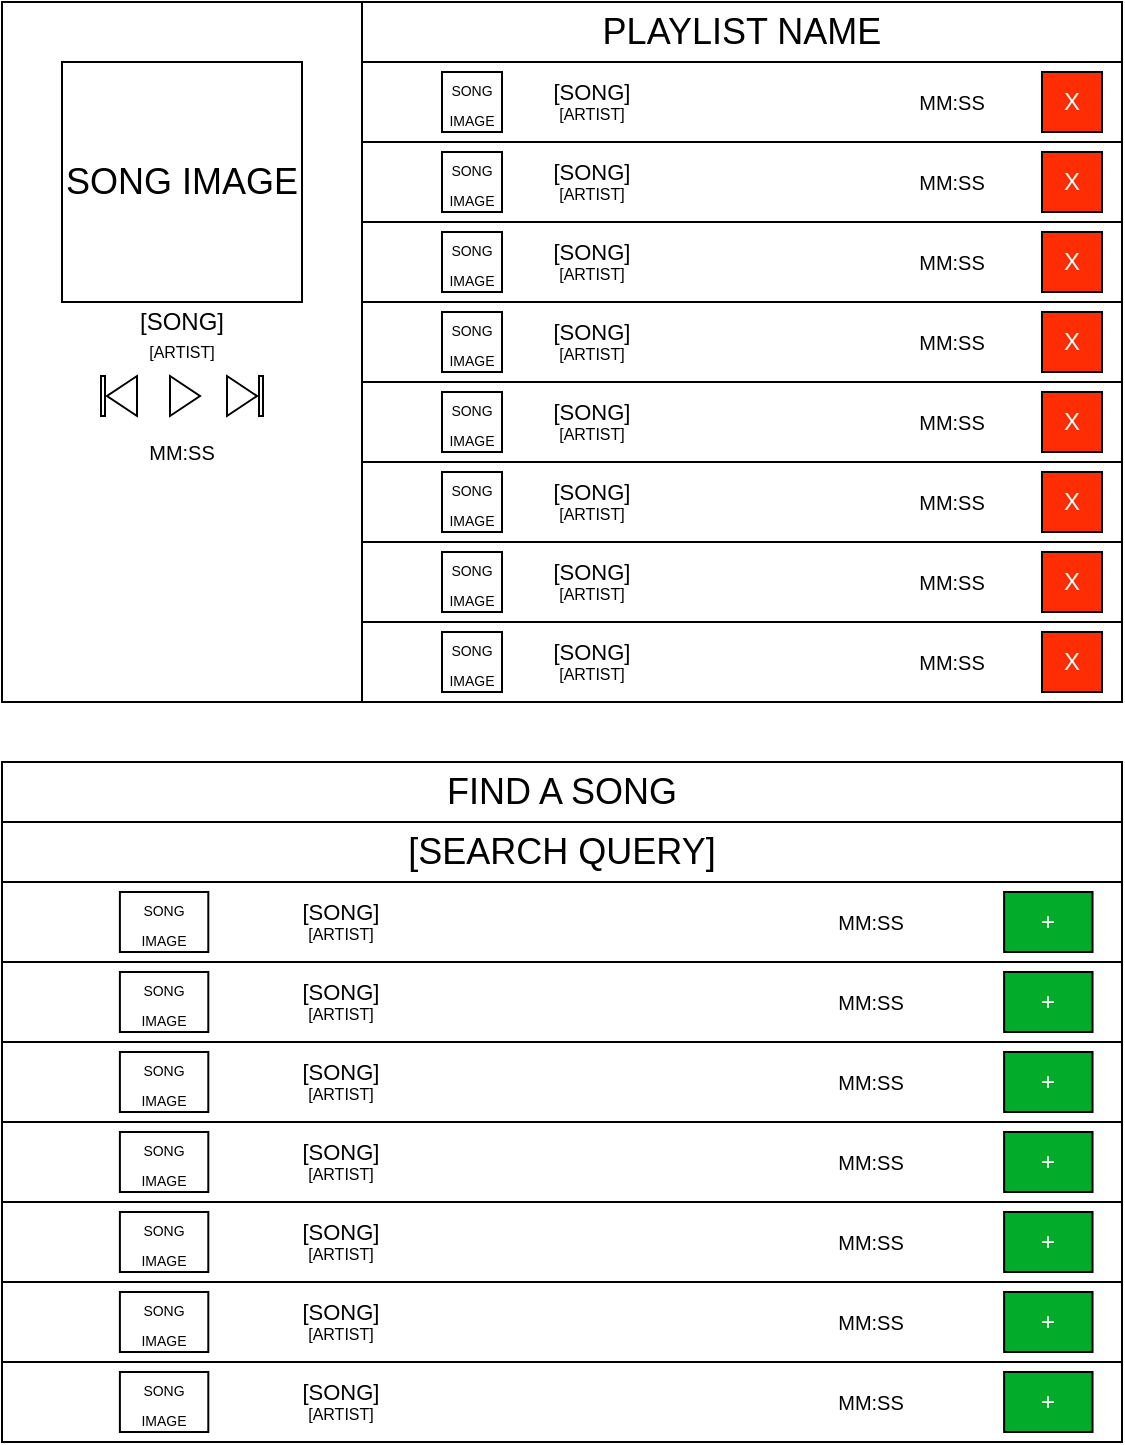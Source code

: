 <mxfile version="20.6.0" type="github">
  <diagram id="Pv0YbJTncE2eVc86ijqT" name="Page-1">
    <mxGraphModel dx="1422" dy="752" grid="1" gridSize="10" guides="1" tooltips="1" connect="1" arrows="1" fold="1" page="1" pageScale="1" pageWidth="850" pageHeight="1100" math="0" shadow="0">
      <root>
        <mxCell id="0" />
        <mxCell id="1" parent="0" />
        <mxCell id="QKvLdhwazL2BI-9HEcGe-1" value="" style="rounded=0;whiteSpace=wrap;html=1;" vertex="1" parent="1">
          <mxGeometry x="40" y="80" width="560" height="350" as="geometry" />
        </mxCell>
        <mxCell id="QKvLdhwazL2BI-9HEcGe-21" value="" style="rounded=0;whiteSpace=wrap;html=1;fontSize=18;" vertex="1" parent="1">
          <mxGeometry x="220" y="110" width="380" height="40" as="geometry" />
        </mxCell>
        <mxCell id="QKvLdhwazL2BI-9HEcGe-2" value="" style="rounded=0;whiteSpace=wrap;html=1;" vertex="1" parent="1">
          <mxGeometry x="40" y="80" width="180" height="350" as="geometry" />
        </mxCell>
        <mxCell id="QKvLdhwazL2BI-9HEcGe-4" value="&lt;font style=&quot;font-size: 18px;&quot;&gt;SONG IMAGE&lt;/font&gt;" style="rounded=0;whiteSpace=wrap;html=1;" vertex="1" parent="1">
          <mxGeometry x="70" y="110" width="120" height="120" as="geometry" />
        </mxCell>
        <mxCell id="QKvLdhwazL2BI-9HEcGe-16" value="" style="group" vertex="1" connectable="0" parent="1">
          <mxGeometry x="81.5" y="267" width="97" height="20" as="geometry" />
        </mxCell>
        <mxCell id="QKvLdhwazL2BI-9HEcGe-5" value="" style="triangle;whiteSpace=wrap;html=1;" vertex="1" parent="QKvLdhwazL2BI-9HEcGe-16">
          <mxGeometry x="42.5" width="15" height="20" as="geometry" />
        </mxCell>
        <mxCell id="QKvLdhwazL2BI-9HEcGe-12" value="" style="group;rotation=-180;" vertex="1" connectable="0" parent="QKvLdhwazL2BI-9HEcGe-16">
          <mxGeometry x="72" width="25" height="20" as="geometry" />
        </mxCell>
        <mxCell id="QKvLdhwazL2BI-9HEcGe-10" value="" style="rounded=0;whiteSpace=wrap;html=1;rotation=-180;" vertex="1" parent="QKvLdhwazL2BI-9HEcGe-12">
          <mxGeometry x="15" width="2" height="20" as="geometry" />
        </mxCell>
        <mxCell id="QKvLdhwazL2BI-9HEcGe-11" value="" style="triangle;whiteSpace=wrap;html=1;rotation=-360;" vertex="1" parent="QKvLdhwazL2BI-9HEcGe-12">
          <mxGeometry x="-1" width="15" height="20" as="geometry" />
        </mxCell>
        <mxCell id="QKvLdhwazL2BI-9HEcGe-13" value="" style="group" vertex="1" connectable="0" parent="QKvLdhwazL2BI-9HEcGe-16">
          <mxGeometry width="25" height="20" as="geometry" />
        </mxCell>
        <mxCell id="QKvLdhwazL2BI-9HEcGe-7" value="" style="rounded=0;whiteSpace=wrap;html=1;" vertex="1" parent="QKvLdhwazL2BI-9HEcGe-13">
          <mxGeometry x="8" width="2" height="20" as="geometry" />
        </mxCell>
        <mxCell id="QKvLdhwazL2BI-9HEcGe-9" value="" style="triangle;whiteSpace=wrap;html=1;rotation=-180;" vertex="1" parent="QKvLdhwazL2BI-9HEcGe-13">
          <mxGeometry x="11" width="15" height="20" as="geometry" />
        </mxCell>
        <mxCell id="QKvLdhwazL2BI-9HEcGe-17" value="&lt;font style=&quot;font-size: 12px;&quot;&gt;[SONG]&lt;/font&gt;" style="text;html=1;strokeColor=none;fillColor=none;align=center;verticalAlign=middle;whiteSpace=wrap;rounded=0;fontSize=8;" vertex="1" parent="1">
          <mxGeometry x="70" y="230" width="120" height="20" as="geometry" />
        </mxCell>
        <mxCell id="QKvLdhwazL2BI-9HEcGe-18" value="[ARTIST]" style="text;html=1;strokeColor=none;fillColor=none;align=center;verticalAlign=middle;whiteSpace=wrap;rounded=0;fontSize=8;" vertex="1" parent="1">
          <mxGeometry x="70" y="250" width="120" height="10" as="geometry" />
        </mxCell>
        <mxCell id="QKvLdhwazL2BI-9HEcGe-19" value="PLAYLIST NAME" style="rounded=0;whiteSpace=wrap;html=1;fontSize=18;" vertex="1" parent="1">
          <mxGeometry x="220" y="80" width="380" height="30" as="geometry" />
        </mxCell>
        <mxCell id="QKvLdhwazL2BI-9HEcGe-20" value="&lt;font style=&quot;font-size: 7px;&quot;&gt;SONG IMAGE&lt;/font&gt;" style="rounded=0;whiteSpace=wrap;html=1;" vertex="1" parent="1">
          <mxGeometry x="260" y="115" width="30" height="30" as="geometry" />
        </mxCell>
        <mxCell id="QKvLdhwazL2BI-9HEcGe-22" value="&lt;div&gt;&lt;font style=&quot;font-size: 11px;&quot;&gt;[SONG] &lt;br&gt;&lt;/font&gt;&lt;/div&gt;&lt;div&gt;&lt;font style=&quot;font-size: 8px;&quot;&gt;[ARTIST]&lt;/font&gt;&lt;/div&gt;" style="text;html=1;strokeColor=none;fillColor=none;align=center;verticalAlign=middle;whiteSpace=wrap;rounded=0;fontSize=8;" vertex="1" parent="1">
          <mxGeometry x="290" y="115" width="90" height="30" as="geometry" />
        </mxCell>
        <mxCell id="QKvLdhwazL2BI-9HEcGe-24" value="&lt;font style=&quot;font-size: 10px;&quot;&gt;MM:SS&lt;/font&gt;" style="text;html=1;strokeColor=none;fillColor=none;align=center;verticalAlign=middle;whiteSpace=wrap;rounded=0;fontSize=10;" vertex="1" parent="1">
          <mxGeometry x="470" y="115" width="90" height="30" as="geometry" />
        </mxCell>
        <mxCell id="QKvLdhwazL2BI-9HEcGe-25" value="" style="rounded=0;whiteSpace=wrap;html=1;fontSize=18;" vertex="1" parent="1">
          <mxGeometry x="220" y="150" width="380" height="40" as="geometry" />
        </mxCell>
        <mxCell id="QKvLdhwazL2BI-9HEcGe-26" value="&lt;font style=&quot;font-size: 7px;&quot;&gt;SONG IMAGE&lt;/font&gt;" style="rounded=0;whiteSpace=wrap;html=1;" vertex="1" parent="1">
          <mxGeometry x="260" y="155" width="30" height="30" as="geometry" />
        </mxCell>
        <mxCell id="QKvLdhwazL2BI-9HEcGe-27" value="&lt;div&gt;&lt;font style=&quot;font-size: 11px;&quot;&gt;[SONG] &lt;br&gt;&lt;/font&gt;&lt;/div&gt;&lt;div&gt;&lt;font style=&quot;font-size: 8px;&quot;&gt;[ARTIST]&lt;/font&gt;&lt;/div&gt;" style="text;html=1;strokeColor=none;fillColor=none;align=center;verticalAlign=middle;whiteSpace=wrap;rounded=0;fontSize=8;" vertex="1" parent="1">
          <mxGeometry x="290" y="155" width="90" height="30" as="geometry" />
        </mxCell>
        <mxCell id="QKvLdhwazL2BI-9HEcGe-28" value="&lt;font style=&quot;font-size: 10px;&quot;&gt;MM:SS&lt;/font&gt;" style="text;html=1;strokeColor=none;fillColor=none;align=center;verticalAlign=middle;whiteSpace=wrap;rounded=0;fontSize=10;" vertex="1" parent="1">
          <mxGeometry x="470" y="155" width="90" height="30" as="geometry" />
        </mxCell>
        <mxCell id="QKvLdhwazL2BI-9HEcGe-29" value="" style="rounded=0;whiteSpace=wrap;html=1;fontSize=18;" vertex="1" parent="1">
          <mxGeometry x="220" y="190" width="380" height="40" as="geometry" />
        </mxCell>
        <mxCell id="QKvLdhwazL2BI-9HEcGe-30" value="&lt;font style=&quot;font-size: 7px;&quot;&gt;SONG IMAGE&lt;/font&gt;" style="rounded=0;whiteSpace=wrap;html=1;" vertex="1" parent="1">
          <mxGeometry x="260" y="195" width="30" height="30" as="geometry" />
        </mxCell>
        <mxCell id="QKvLdhwazL2BI-9HEcGe-31" value="&lt;div&gt;&lt;font style=&quot;font-size: 11px;&quot;&gt;[SONG] &lt;br&gt;&lt;/font&gt;&lt;/div&gt;&lt;div&gt;&lt;font style=&quot;font-size: 8px;&quot;&gt;[ARTIST]&lt;/font&gt;&lt;/div&gt;" style="text;html=1;strokeColor=none;fillColor=none;align=center;verticalAlign=middle;whiteSpace=wrap;rounded=0;fontSize=8;" vertex="1" parent="1">
          <mxGeometry x="290" y="195" width="90" height="30" as="geometry" />
        </mxCell>
        <mxCell id="QKvLdhwazL2BI-9HEcGe-32" value="&lt;font style=&quot;font-size: 10px;&quot;&gt;MM:SS&lt;/font&gt;" style="text;html=1;strokeColor=none;fillColor=none;align=center;verticalAlign=middle;whiteSpace=wrap;rounded=0;fontSize=10;" vertex="1" parent="1">
          <mxGeometry x="470" y="195" width="90" height="30" as="geometry" />
        </mxCell>
        <mxCell id="QKvLdhwazL2BI-9HEcGe-33" value="" style="rounded=0;whiteSpace=wrap;html=1;fontSize=18;" vertex="1" parent="1">
          <mxGeometry x="220" y="230" width="380" height="40" as="geometry" />
        </mxCell>
        <mxCell id="QKvLdhwazL2BI-9HEcGe-34" value="&lt;font style=&quot;font-size: 7px;&quot;&gt;SONG IMAGE&lt;/font&gt;" style="rounded=0;whiteSpace=wrap;html=1;" vertex="1" parent="1">
          <mxGeometry x="260" y="235" width="30" height="30" as="geometry" />
        </mxCell>
        <mxCell id="QKvLdhwazL2BI-9HEcGe-35" value="&lt;div&gt;&lt;font style=&quot;font-size: 11px;&quot;&gt;[SONG] &lt;br&gt;&lt;/font&gt;&lt;/div&gt;&lt;div&gt;&lt;font style=&quot;font-size: 8px;&quot;&gt;[ARTIST]&lt;/font&gt;&lt;/div&gt;" style="text;html=1;strokeColor=none;fillColor=none;align=center;verticalAlign=middle;whiteSpace=wrap;rounded=0;fontSize=8;" vertex="1" parent="1">
          <mxGeometry x="290" y="235" width="90" height="30" as="geometry" />
        </mxCell>
        <mxCell id="QKvLdhwazL2BI-9HEcGe-36" value="&lt;font style=&quot;font-size: 10px;&quot;&gt;MM:SS&lt;/font&gt;" style="text;html=1;strokeColor=none;fillColor=none;align=center;verticalAlign=middle;whiteSpace=wrap;rounded=0;fontSize=10;" vertex="1" parent="1">
          <mxGeometry x="470" y="235" width="90" height="30" as="geometry" />
        </mxCell>
        <mxCell id="QKvLdhwazL2BI-9HEcGe-37" value="" style="rounded=0;whiteSpace=wrap;html=1;fontSize=18;" vertex="1" parent="1">
          <mxGeometry x="220" y="270" width="380" height="40" as="geometry" />
        </mxCell>
        <mxCell id="QKvLdhwazL2BI-9HEcGe-38" value="&lt;font style=&quot;font-size: 7px;&quot;&gt;SONG IMAGE&lt;/font&gt;" style="rounded=0;whiteSpace=wrap;html=1;" vertex="1" parent="1">
          <mxGeometry x="260" y="275" width="30" height="30" as="geometry" />
        </mxCell>
        <mxCell id="QKvLdhwazL2BI-9HEcGe-39" value="&lt;div&gt;&lt;font style=&quot;font-size: 11px;&quot;&gt;[SONG] &lt;br&gt;&lt;/font&gt;&lt;/div&gt;&lt;div&gt;&lt;font style=&quot;font-size: 8px;&quot;&gt;[ARTIST]&lt;/font&gt;&lt;/div&gt;" style="text;html=1;strokeColor=none;fillColor=none;align=center;verticalAlign=middle;whiteSpace=wrap;rounded=0;fontSize=8;" vertex="1" parent="1">
          <mxGeometry x="290" y="275" width="90" height="30" as="geometry" />
        </mxCell>
        <mxCell id="QKvLdhwazL2BI-9HEcGe-40" value="&lt;font style=&quot;font-size: 10px;&quot;&gt;MM:SS&lt;/font&gt;" style="text;html=1;strokeColor=none;fillColor=none;align=center;verticalAlign=middle;whiteSpace=wrap;rounded=0;fontSize=10;" vertex="1" parent="1">
          <mxGeometry x="470" y="275" width="90" height="30" as="geometry" />
        </mxCell>
        <mxCell id="QKvLdhwazL2BI-9HEcGe-41" value="" style="rounded=0;whiteSpace=wrap;html=1;fontSize=18;" vertex="1" parent="1">
          <mxGeometry x="220" y="310" width="380" height="40" as="geometry" />
        </mxCell>
        <mxCell id="QKvLdhwazL2BI-9HEcGe-42" value="&lt;font style=&quot;font-size: 7px;&quot;&gt;SONG IMAGE&lt;/font&gt;" style="rounded=0;whiteSpace=wrap;html=1;" vertex="1" parent="1">
          <mxGeometry x="260" y="315" width="30" height="30" as="geometry" />
        </mxCell>
        <mxCell id="QKvLdhwazL2BI-9HEcGe-43" value="&lt;div&gt;&lt;font style=&quot;font-size: 11px;&quot;&gt;[SONG] &lt;br&gt;&lt;/font&gt;&lt;/div&gt;&lt;div&gt;&lt;font style=&quot;font-size: 8px;&quot;&gt;[ARTIST]&lt;/font&gt;&lt;/div&gt;" style="text;html=1;strokeColor=none;fillColor=none;align=center;verticalAlign=middle;whiteSpace=wrap;rounded=0;fontSize=8;" vertex="1" parent="1">
          <mxGeometry x="290" y="315" width="90" height="30" as="geometry" />
        </mxCell>
        <mxCell id="QKvLdhwazL2BI-9HEcGe-44" value="&lt;font style=&quot;font-size: 10px;&quot;&gt;MM:SS&lt;/font&gt;" style="text;html=1;strokeColor=none;fillColor=none;align=center;verticalAlign=middle;whiteSpace=wrap;rounded=0;fontSize=10;" vertex="1" parent="1">
          <mxGeometry x="470" y="315" width="90" height="30" as="geometry" />
        </mxCell>
        <mxCell id="QKvLdhwazL2BI-9HEcGe-45" value="" style="rounded=0;whiteSpace=wrap;html=1;fontSize=18;" vertex="1" parent="1">
          <mxGeometry x="220" y="350" width="380" height="40" as="geometry" />
        </mxCell>
        <mxCell id="QKvLdhwazL2BI-9HEcGe-46" value="&lt;font style=&quot;font-size: 7px;&quot;&gt;SONG IMAGE&lt;/font&gt;" style="rounded=0;whiteSpace=wrap;html=1;" vertex="1" parent="1">
          <mxGeometry x="260" y="355" width="30" height="30" as="geometry" />
        </mxCell>
        <mxCell id="QKvLdhwazL2BI-9HEcGe-47" value="&lt;div&gt;&lt;font style=&quot;font-size: 11px;&quot;&gt;[SONG] &lt;br&gt;&lt;/font&gt;&lt;/div&gt;&lt;div&gt;&lt;font style=&quot;font-size: 8px;&quot;&gt;[ARTIST]&lt;/font&gt;&lt;/div&gt;" style="text;html=1;strokeColor=none;fillColor=none;align=center;verticalAlign=middle;whiteSpace=wrap;rounded=0;fontSize=8;" vertex="1" parent="1">
          <mxGeometry x="290" y="355" width="90" height="30" as="geometry" />
        </mxCell>
        <mxCell id="QKvLdhwazL2BI-9HEcGe-48" value="&lt;font style=&quot;font-size: 10px;&quot;&gt;MM:SS&lt;/font&gt;" style="text;html=1;strokeColor=none;fillColor=none;align=center;verticalAlign=middle;whiteSpace=wrap;rounded=0;fontSize=10;" vertex="1" parent="1">
          <mxGeometry x="470" y="355" width="90" height="30" as="geometry" />
        </mxCell>
        <mxCell id="QKvLdhwazL2BI-9HEcGe-49" value="" style="rounded=0;whiteSpace=wrap;html=1;fontSize=18;" vertex="1" parent="1">
          <mxGeometry x="220" y="390" width="380" height="40" as="geometry" />
        </mxCell>
        <mxCell id="QKvLdhwazL2BI-9HEcGe-50" value="&lt;font style=&quot;font-size: 7px;&quot;&gt;SONG IMAGE&lt;/font&gt;" style="rounded=0;whiteSpace=wrap;html=1;" vertex="1" parent="1">
          <mxGeometry x="260" y="395" width="30" height="30" as="geometry" />
        </mxCell>
        <mxCell id="QKvLdhwazL2BI-9HEcGe-51" value="&lt;div&gt;&lt;font style=&quot;font-size: 11px;&quot;&gt;[SONG] &lt;br&gt;&lt;/font&gt;&lt;/div&gt;&lt;div&gt;&lt;font style=&quot;font-size: 8px;&quot;&gt;[ARTIST]&lt;/font&gt;&lt;/div&gt;" style="text;html=1;strokeColor=none;fillColor=none;align=center;verticalAlign=middle;whiteSpace=wrap;rounded=0;fontSize=8;" vertex="1" parent="1">
          <mxGeometry x="290" y="395" width="90" height="30" as="geometry" />
        </mxCell>
        <mxCell id="QKvLdhwazL2BI-9HEcGe-52" value="&lt;font style=&quot;font-size: 10px;&quot;&gt;MM:SS&lt;/font&gt;" style="text;html=1;strokeColor=none;fillColor=none;align=center;verticalAlign=middle;whiteSpace=wrap;rounded=0;fontSize=10;" vertex="1" parent="1">
          <mxGeometry x="470" y="395" width="90" height="30" as="geometry" />
        </mxCell>
        <mxCell id="QKvLdhwazL2BI-9HEcGe-60" value="X" style="rounded=0;whiteSpace=wrap;html=1;labelBackgroundColor=none;fillColor=#FF2D03;fontColor=#FFFFFF;" vertex="1" parent="1">
          <mxGeometry x="560" y="115" width="30" height="30" as="geometry" />
        </mxCell>
        <mxCell id="QKvLdhwazL2BI-9HEcGe-61" value="X" style="rounded=0;whiteSpace=wrap;html=1;labelBackgroundColor=none;fillColor=#FF2D03;fontColor=#FFFFFF;" vertex="1" parent="1">
          <mxGeometry x="560" y="155" width="30" height="30" as="geometry" />
        </mxCell>
        <mxCell id="QKvLdhwazL2BI-9HEcGe-62" value="X" style="rounded=0;whiteSpace=wrap;html=1;labelBackgroundColor=none;fillColor=#FF2D03;fontColor=#FFFFFF;" vertex="1" parent="1">
          <mxGeometry x="560" y="195" width="30" height="30" as="geometry" />
        </mxCell>
        <mxCell id="QKvLdhwazL2BI-9HEcGe-63" value="X" style="rounded=0;whiteSpace=wrap;html=1;labelBackgroundColor=none;fillColor=#FF2D03;fontColor=#FFFFFF;" vertex="1" parent="1">
          <mxGeometry x="560" y="235" width="30" height="30" as="geometry" />
        </mxCell>
        <mxCell id="QKvLdhwazL2BI-9HEcGe-64" value="X" style="rounded=0;whiteSpace=wrap;html=1;labelBackgroundColor=none;fillColor=#FF2D03;fontColor=#FFFFFF;" vertex="1" parent="1">
          <mxGeometry x="560" y="275" width="30" height="30" as="geometry" />
        </mxCell>
        <mxCell id="QKvLdhwazL2BI-9HEcGe-65" value="X" style="rounded=0;whiteSpace=wrap;html=1;labelBackgroundColor=none;fillColor=#FF2D03;fontColor=#FFFFFF;" vertex="1" parent="1">
          <mxGeometry x="560" y="315" width="30" height="30" as="geometry" />
        </mxCell>
        <mxCell id="QKvLdhwazL2BI-9HEcGe-66" value="X" style="rounded=0;whiteSpace=wrap;html=1;labelBackgroundColor=none;fillColor=#FF2D03;fontColor=#FFFFFF;" vertex="1" parent="1">
          <mxGeometry x="560" y="355" width="30" height="30" as="geometry" />
        </mxCell>
        <mxCell id="QKvLdhwazL2BI-9HEcGe-67" value="X" style="rounded=0;whiteSpace=wrap;html=1;labelBackgroundColor=none;fillColor=#FF2D03;fontColor=#FFFFFF;" vertex="1" parent="1">
          <mxGeometry x="560" y="395" width="30" height="30" as="geometry" />
        </mxCell>
        <mxCell id="QKvLdhwazL2BI-9HEcGe-69" value="&lt;font style=&quot;font-size: 10px;&quot;&gt;MM:SS&lt;/font&gt;" style="text;html=1;strokeColor=none;fillColor=none;align=center;verticalAlign=middle;whiteSpace=wrap;rounded=0;fontSize=10;" vertex="1" parent="1">
          <mxGeometry x="85" y="290" width="90" height="30" as="geometry" />
        </mxCell>
        <mxCell id="QKvLdhwazL2BI-9HEcGe-114" value="" style="rounded=0;whiteSpace=wrap;html=1;" vertex="1" parent="1">
          <mxGeometry x="40" y="460" width="560" height="340" as="geometry" />
        </mxCell>
        <mxCell id="QKvLdhwazL2BI-9HEcGe-128" value="FIND A SONG" style="rounded=0;whiteSpace=wrap;html=1;fontSize=18;" vertex="1" parent="1">
          <mxGeometry x="40" y="460" width="560" height="30" as="geometry" />
        </mxCell>
        <mxCell id="QKvLdhwazL2BI-9HEcGe-169" value="" style="group" vertex="1" connectable="0" parent="1">
          <mxGeometry x="40" y="520" width="560" height="40" as="geometry" />
        </mxCell>
        <mxCell id="QKvLdhwazL2BI-9HEcGe-115" value="" style="rounded=0;whiteSpace=wrap;html=1;fontSize=18;" vertex="1" parent="QKvLdhwazL2BI-9HEcGe-169">
          <mxGeometry width="560" height="40" as="geometry" />
        </mxCell>
        <mxCell id="QKvLdhwazL2BI-9HEcGe-129" value="&lt;font style=&quot;font-size: 7px;&quot;&gt;SONG IMAGE&lt;/font&gt;" style="rounded=0;whiteSpace=wrap;html=1;" vertex="1" parent="QKvLdhwazL2BI-9HEcGe-169">
          <mxGeometry x="58.947" y="5" width="44.211" height="30" as="geometry" />
        </mxCell>
        <mxCell id="QKvLdhwazL2BI-9HEcGe-130" value="&lt;div&gt;&lt;font style=&quot;font-size: 11px;&quot;&gt;[SONG] &lt;br&gt;&lt;/font&gt;&lt;/div&gt;&lt;div&gt;&lt;font style=&quot;font-size: 8px;&quot;&gt;[ARTIST]&lt;/font&gt;&lt;/div&gt;" style="text;html=1;strokeColor=none;fillColor=none;align=center;verticalAlign=middle;whiteSpace=wrap;rounded=0;fontSize=8;" vertex="1" parent="QKvLdhwazL2BI-9HEcGe-169">
          <mxGeometry x="103.158" y="5" width="132.632" height="30" as="geometry" />
        </mxCell>
        <mxCell id="QKvLdhwazL2BI-9HEcGe-131" value="&lt;font style=&quot;font-size: 10px;&quot;&gt;MM:SS&lt;/font&gt;" style="text;html=1;strokeColor=none;fillColor=none;align=center;verticalAlign=middle;whiteSpace=wrap;rounded=0;fontSize=10;" vertex="1" parent="QKvLdhwazL2BI-9HEcGe-169">
          <mxGeometry x="368.421" y="5" width="132.632" height="30" as="geometry" />
        </mxCell>
        <mxCell id="QKvLdhwazL2BI-9HEcGe-160" value="+" style="rounded=0;whiteSpace=wrap;html=1;labelBackgroundColor=none;fillColor=#02AB29;fontColor=#FFFFFF;" vertex="1" parent="QKvLdhwazL2BI-9HEcGe-169">
          <mxGeometry x="501.053" y="5" width="44.211" height="30" as="geometry" />
        </mxCell>
        <mxCell id="QKvLdhwazL2BI-9HEcGe-177" value="[SEARCH QUERY]" style="rounded=0;whiteSpace=wrap;html=1;fontSize=18;" vertex="1" parent="1">
          <mxGeometry x="40" y="490" width="560" height="30" as="geometry" />
        </mxCell>
        <mxCell id="QKvLdhwazL2BI-9HEcGe-211" value="" style="group" vertex="1" connectable="0" parent="1">
          <mxGeometry x="40" y="560" width="560" height="40" as="geometry" />
        </mxCell>
        <mxCell id="QKvLdhwazL2BI-9HEcGe-212" value="" style="rounded=0;whiteSpace=wrap;html=1;fontSize=18;" vertex="1" parent="QKvLdhwazL2BI-9HEcGe-211">
          <mxGeometry width="560" height="40" as="geometry" />
        </mxCell>
        <mxCell id="QKvLdhwazL2BI-9HEcGe-213" value="&lt;font style=&quot;font-size: 7px;&quot;&gt;SONG IMAGE&lt;/font&gt;" style="rounded=0;whiteSpace=wrap;html=1;" vertex="1" parent="QKvLdhwazL2BI-9HEcGe-211">
          <mxGeometry x="58.947" y="5" width="44.211" height="30" as="geometry" />
        </mxCell>
        <mxCell id="QKvLdhwazL2BI-9HEcGe-214" value="&lt;div&gt;&lt;font style=&quot;font-size: 11px;&quot;&gt;[SONG] &lt;br&gt;&lt;/font&gt;&lt;/div&gt;&lt;div&gt;&lt;font style=&quot;font-size: 8px;&quot;&gt;[ARTIST]&lt;/font&gt;&lt;/div&gt;" style="text;html=1;strokeColor=none;fillColor=none;align=center;verticalAlign=middle;whiteSpace=wrap;rounded=0;fontSize=8;" vertex="1" parent="QKvLdhwazL2BI-9HEcGe-211">
          <mxGeometry x="103.158" y="5" width="132.632" height="30" as="geometry" />
        </mxCell>
        <mxCell id="QKvLdhwazL2BI-9HEcGe-215" value="&lt;font style=&quot;font-size: 10px;&quot;&gt;MM:SS&lt;/font&gt;" style="text;html=1;strokeColor=none;fillColor=none;align=center;verticalAlign=middle;whiteSpace=wrap;rounded=0;fontSize=10;" vertex="1" parent="QKvLdhwazL2BI-9HEcGe-211">
          <mxGeometry x="368.421" y="5" width="132.632" height="30" as="geometry" />
        </mxCell>
        <mxCell id="QKvLdhwazL2BI-9HEcGe-216" value="+" style="rounded=0;whiteSpace=wrap;html=1;labelBackgroundColor=none;fillColor=#02AB29;fontColor=#FFFFFF;" vertex="1" parent="QKvLdhwazL2BI-9HEcGe-211">
          <mxGeometry x="501.053" y="5" width="44.211" height="30" as="geometry" />
        </mxCell>
        <mxCell id="QKvLdhwazL2BI-9HEcGe-217" value="" style="group" vertex="1" connectable="0" parent="1">
          <mxGeometry x="40" y="600" width="560" height="40" as="geometry" />
        </mxCell>
        <mxCell id="QKvLdhwazL2BI-9HEcGe-218" value="" style="rounded=0;whiteSpace=wrap;html=1;fontSize=18;" vertex="1" parent="QKvLdhwazL2BI-9HEcGe-217">
          <mxGeometry width="560" height="40" as="geometry" />
        </mxCell>
        <mxCell id="QKvLdhwazL2BI-9HEcGe-219" value="&lt;font style=&quot;font-size: 7px;&quot;&gt;SONG IMAGE&lt;/font&gt;" style="rounded=0;whiteSpace=wrap;html=1;" vertex="1" parent="QKvLdhwazL2BI-9HEcGe-217">
          <mxGeometry x="58.947" y="5" width="44.211" height="30" as="geometry" />
        </mxCell>
        <mxCell id="QKvLdhwazL2BI-9HEcGe-220" value="&lt;div&gt;&lt;font style=&quot;font-size: 11px;&quot;&gt;[SONG] &lt;br&gt;&lt;/font&gt;&lt;/div&gt;&lt;div&gt;&lt;font style=&quot;font-size: 8px;&quot;&gt;[ARTIST]&lt;/font&gt;&lt;/div&gt;" style="text;html=1;strokeColor=none;fillColor=none;align=center;verticalAlign=middle;whiteSpace=wrap;rounded=0;fontSize=8;" vertex="1" parent="QKvLdhwazL2BI-9HEcGe-217">
          <mxGeometry x="103.158" y="5" width="132.632" height="30" as="geometry" />
        </mxCell>
        <mxCell id="QKvLdhwazL2BI-9HEcGe-221" value="&lt;font style=&quot;font-size: 10px;&quot;&gt;MM:SS&lt;/font&gt;" style="text;html=1;strokeColor=none;fillColor=none;align=center;verticalAlign=middle;whiteSpace=wrap;rounded=0;fontSize=10;" vertex="1" parent="QKvLdhwazL2BI-9HEcGe-217">
          <mxGeometry x="368.421" y="5" width="132.632" height="30" as="geometry" />
        </mxCell>
        <mxCell id="QKvLdhwazL2BI-9HEcGe-222" value="+" style="rounded=0;whiteSpace=wrap;html=1;labelBackgroundColor=none;fillColor=#02AB29;fontColor=#FFFFFF;" vertex="1" parent="QKvLdhwazL2BI-9HEcGe-217">
          <mxGeometry x="501.053" y="5" width="44.211" height="30" as="geometry" />
        </mxCell>
        <mxCell id="QKvLdhwazL2BI-9HEcGe-223" value="" style="group" vertex="1" connectable="0" parent="1">
          <mxGeometry x="40" y="640" width="560" height="40" as="geometry" />
        </mxCell>
        <mxCell id="QKvLdhwazL2BI-9HEcGe-224" value="" style="rounded=0;whiteSpace=wrap;html=1;fontSize=18;" vertex="1" parent="QKvLdhwazL2BI-9HEcGe-223">
          <mxGeometry width="560" height="40" as="geometry" />
        </mxCell>
        <mxCell id="QKvLdhwazL2BI-9HEcGe-225" value="&lt;font style=&quot;font-size: 7px;&quot;&gt;SONG IMAGE&lt;/font&gt;" style="rounded=0;whiteSpace=wrap;html=1;" vertex="1" parent="QKvLdhwazL2BI-9HEcGe-223">
          <mxGeometry x="58.947" y="5" width="44.211" height="30" as="geometry" />
        </mxCell>
        <mxCell id="QKvLdhwazL2BI-9HEcGe-226" value="&lt;div&gt;&lt;font style=&quot;font-size: 11px;&quot;&gt;[SONG] &lt;br&gt;&lt;/font&gt;&lt;/div&gt;&lt;div&gt;&lt;font style=&quot;font-size: 8px;&quot;&gt;[ARTIST]&lt;/font&gt;&lt;/div&gt;" style="text;html=1;strokeColor=none;fillColor=none;align=center;verticalAlign=middle;whiteSpace=wrap;rounded=0;fontSize=8;" vertex="1" parent="QKvLdhwazL2BI-9HEcGe-223">
          <mxGeometry x="103.158" y="5" width="132.632" height="30" as="geometry" />
        </mxCell>
        <mxCell id="QKvLdhwazL2BI-9HEcGe-227" value="&lt;font style=&quot;font-size: 10px;&quot;&gt;MM:SS&lt;/font&gt;" style="text;html=1;strokeColor=none;fillColor=none;align=center;verticalAlign=middle;whiteSpace=wrap;rounded=0;fontSize=10;" vertex="1" parent="QKvLdhwazL2BI-9HEcGe-223">
          <mxGeometry x="368.421" y="5" width="132.632" height="30" as="geometry" />
        </mxCell>
        <mxCell id="QKvLdhwazL2BI-9HEcGe-228" value="+" style="rounded=0;whiteSpace=wrap;html=1;labelBackgroundColor=none;fillColor=#02AB29;fontColor=#FFFFFF;" vertex="1" parent="QKvLdhwazL2BI-9HEcGe-223">
          <mxGeometry x="501.053" y="5" width="44.211" height="30" as="geometry" />
        </mxCell>
        <mxCell id="QKvLdhwazL2BI-9HEcGe-229" value="" style="group" vertex="1" connectable="0" parent="1">
          <mxGeometry x="40" y="680" width="560" height="40" as="geometry" />
        </mxCell>
        <mxCell id="QKvLdhwazL2BI-9HEcGe-230" value="" style="rounded=0;whiteSpace=wrap;html=1;fontSize=18;" vertex="1" parent="QKvLdhwazL2BI-9HEcGe-229">
          <mxGeometry width="560" height="40" as="geometry" />
        </mxCell>
        <mxCell id="QKvLdhwazL2BI-9HEcGe-231" value="&lt;font style=&quot;font-size: 7px;&quot;&gt;SONG IMAGE&lt;/font&gt;" style="rounded=0;whiteSpace=wrap;html=1;" vertex="1" parent="QKvLdhwazL2BI-9HEcGe-229">
          <mxGeometry x="58.947" y="5" width="44.211" height="30" as="geometry" />
        </mxCell>
        <mxCell id="QKvLdhwazL2BI-9HEcGe-232" value="&lt;div&gt;&lt;font style=&quot;font-size: 11px;&quot;&gt;[SONG] &lt;br&gt;&lt;/font&gt;&lt;/div&gt;&lt;div&gt;&lt;font style=&quot;font-size: 8px;&quot;&gt;[ARTIST]&lt;/font&gt;&lt;/div&gt;" style="text;html=1;strokeColor=none;fillColor=none;align=center;verticalAlign=middle;whiteSpace=wrap;rounded=0;fontSize=8;" vertex="1" parent="QKvLdhwazL2BI-9HEcGe-229">
          <mxGeometry x="103.158" y="5" width="132.632" height="30" as="geometry" />
        </mxCell>
        <mxCell id="QKvLdhwazL2BI-9HEcGe-233" value="&lt;font style=&quot;font-size: 10px;&quot;&gt;MM:SS&lt;/font&gt;" style="text;html=1;strokeColor=none;fillColor=none;align=center;verticalAlign=middle;whiteSpace=wrap;rounded=0;fontSize=10;" vertex="1" parent="QKvLdhwazL2BI-9HEcGe-229">
          <mxGeometry x="368.421" y="5" width="132.632" height="30" as="geometry" />
        </mxCell>
        <mxCell id="QKvLdhwazL2BI-9HEcGe-234" value="+" style="rounded=0;whiteSpace=wrap;html=1;labelBackgroundColor=none;fillColor=#02AB29;fontColor=#FFFFFF;" vertex="1" parent="QKvLdhwazL2BI-9HEcGe-229">
          <mxGeometry x="501.053" y="5" width="44.211" height="30" as="geometry" />
        </mxCell>
        <mxCell id="QKvLdhwazL2BI-9HEcGe-235" value="" style="group" vertex="1" connectable="0" parent="1">
          <mxGeometry x="40" y="720" width="560" height="40" as="geometry" />
        </mxCell>
        <mxCell id="QKvLdhwazL2BI-9HEcGe-236" value="" style="rounded=0;whiteSpace=wrap;html=1;fontSize=18;" vertex="1" parent="QKvLdhwazL2BI-9HEcGe-235">
          <mxGeometry width="560" height="40" as="geometry" />
        </mxCell>
        <mxCell id="QKvLdhwazL2BI-9HEcGe-237" value="&lt;font style=&quot;font-size: 7px;&quot;&gt;SONG IMAGE&lt;/font&gt;" style="rounded=0;whiteSpace=wrap;html=1;" vertex="1" parent="QKvLdhwazL2BI-9HEcGe-235">
          <mxGeometry x="58.947" y="5" width="44.211" height="30" as="geometry" />
        </mxCell>
        <mxCell id="QKvLdhwazL2BI-9HEcGe-238" value="&lt;div&gt;&lt;font style=&quot;font-size: 11px;&quot;&gt;[SONG] &lt;br&gt;&lt;/font&gt;&lt;/div&gt;&lt;div&gt;&lt;font style=&quot;font-size: 8px;&quot;&gt;[ARTIST]&lt;/font&gt;&lt;/div&gt;" style="text;html=1;strokeColor=none;fillColor=none;align=center;verticalAlign=middle;whiteSpace=wrap;rounded=0;fontSize=8;" vertex="1" parent="QKvLdhwazL2BI-9HEcGe-235">
          <mxGeometry x="103.158" y="5" width="132.632" height="30" as="geometry" />
        </mxCell>
        <mxCell id="QKvLdhwazL2BI-9HEcGe-239" value="&lt;font style=&quot;font-size: 10px;&quot;&gt;MM:SS&lt;/font&gt;" style="text;html=1;strokeColor=none;fillColor=none;align=center;verticalAlign=middle;whiteSpace=wrap;rounded=0;fontSize=10;" vertex="1" parent="QKvLdhwazL2BI-9HEcGe-235">
          <mxGeometry x="368.421" y="5" width="132.632" height="30" as="geometry" />
        </mxCell>
        <mxCell id="QKvLdhwazL2BI-9HEcGe-240" value="+" style="rounded=0;whiteSpace=wrap;html=1;labelBackgroundColor=none;fillColor=#02AB29;fontColor=#FFFFFF;" vertex="1" parent="QKvLdhwazL2BI-9HEcGe-235">
          <mxGeometry x="501.053" y="5" width="44.211" height="30" as="geometry" />
        </mxCell>
        <mxCell id="QKvLdhwazL2BI-9HEcGe-241" value="" style="group" vertex="1" connectable="0" parent="1">
          <mxGeometry x="40" y="760" width="560" height="40" as="geometry" />
        </mxCell>
        <mxCell id="QKvLdhwazL2BI-9HEcGe-242" value="" style="rounded=0;whiteSpace=wrap;html=1;fontSize=18;" vertex="1" parent="QKvLdhwazL2BI-9HEcGe-241">
          <mxGeometry width="560" height="40" as="geometry" />
        </mxCell>
        <mxCell id="QKvLdhwazL2BI-9HEcGe-243" value="&lt;font style=&quot;font-size: 7px;&quot;&gt;SONG IMAGE&lt;/font&gt;" style="rounded=0;whiteSpace=wrap;html=1;" vertex="1" parent="QKvLdhwazL2BI-9HEcGe-241">
          <mxGeometry x="58.947" y="5" width="44.211" height="30" as="geometry" />
        </mxCell>
        <mxCell id="QKvLdhwazL2BI-9HEcGe-244" value="&lt;div&gt;&lt;font style=&quot;font-size: 11px;&quot;&gt;[SONG] &lt;br&gt;&lt;/font&gt;&lt;/div&gt;&lt;div&gt;&lt;font style=&quot;font-size: 8px;&quot;&gt;[ARTIST]&lt;/font&gt;&lt;/div&gt;" style="text;html=1;strokeColor=none;fillColor=none;align=center;verticalAlign=middle;whiteSpace=wrap;rounded=0;fontSize=8;" vertex="1" parent="QKvLdhwazL2BI-9HEcGe-241">
          <mxGeometry x="103.158" y="5" width="132.632" height="30" as="geometry" />
        </mxCell>
        <mxCell id="QKvLdhwazL2BI-9HEcGe-245" value="&lt;font style=&quot;font-size: 10px;&quot;&gt;MM:SS&lt;/font&gt;" style="text;html=1;strokeColor=none;fillColor=none;align=center;verticalAlign=middle;whiteSpace=wrap;rounded=0;fontSize=10;" vertex="1" parent="QKvLdhwazL2BI-9HEcGe-241">
          <mxGeometry x="368.421" y="5" width="132.632" height="30" as="geometry" />
        </mxCell>
        <mxCell id="QKvLdhwazL2BI-9HEcGe-246" value="+" style="rounded=0;whiteSpace=wrap;html=1;labelBackgroundColor=none;fillColor=#02AB29;fontColor=#FFFFFF;" vertex="1" parent="QKvLdhwazL2BI-9HEcGe-241">
          <mxGeometry x="501.053" y="5" width="44.211" height="30" as="geometry" />
        </mxCell>
      </root>
    </mxGraphModel>
  </diagram>
</mxfile>
